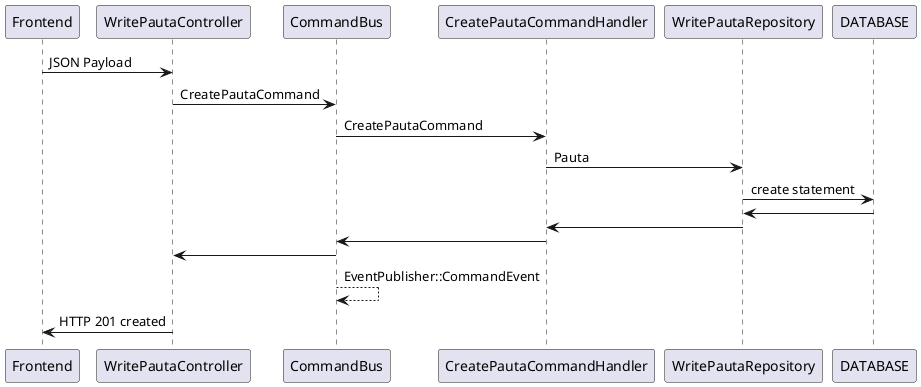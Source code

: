 @startuml
Frontend -> WritePautaController: JSON Payload
WritePautaController -> CommandBus: CreatePautaCommand
CommandBus -> CreatePautaCommandHandler: CreatePautaCommand
CreatePautaCommandHandler -> WritePautaRepository: Pauta
WritePautaRepository -> DATABASE: create statement
DATABASE -> WritePautaRepository
WritePautaRepository -> CreatePautaCommandHandler
CreatePautaCommandHandler -> CommandBus
CommandBus -> WritePautaController
CommandBus --> CommandBus: EventPublisher::CommandEvent
WritePautaController -> Frontend: HTTP 201 created
@enduml